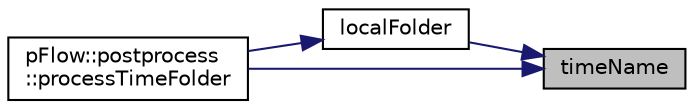 digraph "timeName"
{
 // LATEX_PDF_SIZE
  edge [fontname="Helvetica",fontsize="10",labelfontname="Helvetica",labelfontsize="10"];
  node [fontname="Helvetica",fontsize="10",shape=record];
  rankdir="RL";
  Node1 [label="timeName",height=0.2,width=0.4,color="black", fillcolor="grey75", style="filled", fontcolor="black",tooltip=" "];
  Node1 -> Node2 [dir="back",color="midnightblue",fontsize="10",style="solid",fontname="Helvetica"];
  Node2 [label="localFolder",height=0.2,width=0.4,color="black", fillcolor="white", style="filled",URL="$classpFlow_1_1timeFolder.html#a8084e953ac3d48aa06fbd3bfe263c570",tooltip=" "];
  Node2 -> Node3 [dir="back",color="midnightblue",fontsize="10",style="solid",fontname="Helvetica"];
  Node3 [label="pFlow::postprocess\l::processTimeFolder",height=0.2,width=0.4,color="black", fillcolor="white", style="filled",URL="$classpFlow_1_1postprocess.html#a183a8a23f4bd11151ed463489a7bc974",tooltip=" "];
  Node1 -> Node3 [dir="back",color="midnightblue",fontsize="10",style="solid",fontname="Helvetica"];
}
